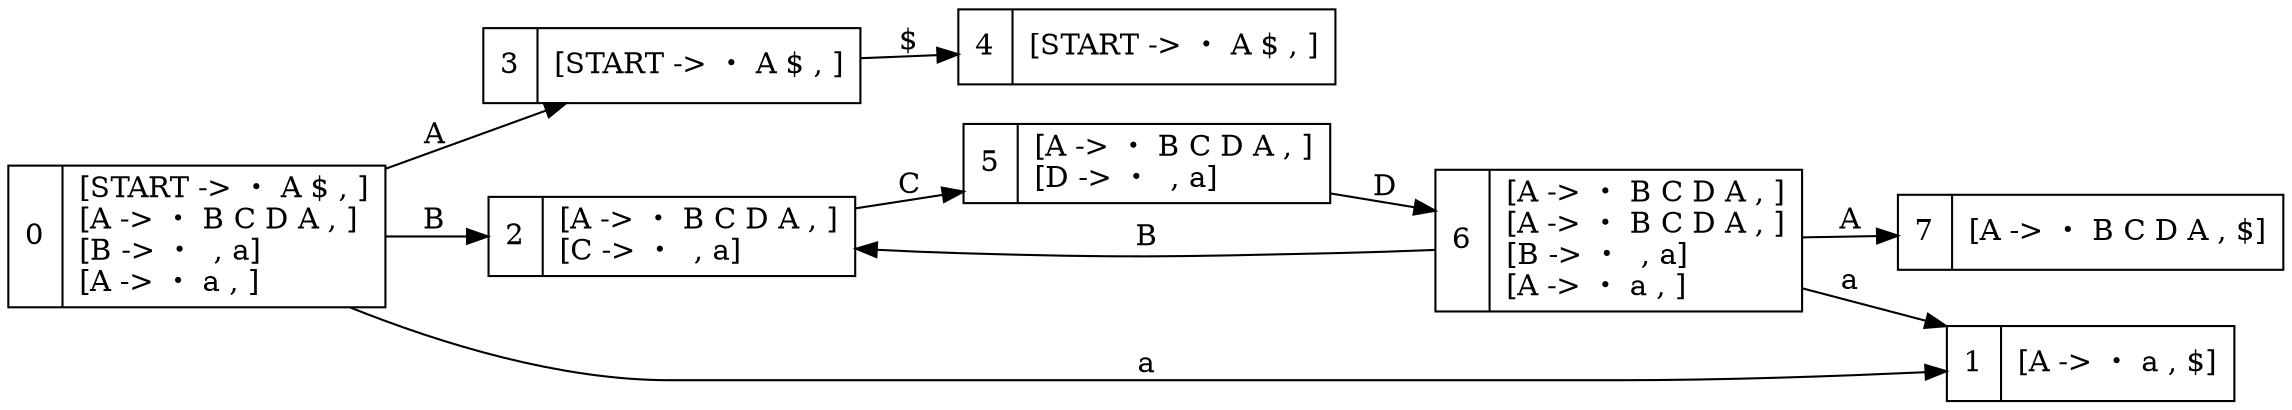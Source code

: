 digraph lalr1_g10 {
  graph [rankdir = LR];
  0 [shape=record, label="{0|{[START\ -\>\ ・\ A\ $\ ,\ ]\l[A\ -\>\ ・\ B\ C\ D\ A\ ,\ ]\l[B\ -\>\ ・\ \ ,\ a]\l[A\ -\>\ ・\ a\ ,\ ]\l}}"];
  0 -> 3 [label="A"];
  0 -> 2 [label="B"];
  0 -> 1 [label="a"];
  1 [shape=record, label="{1|{[A\ -\>\ ・\ a\ ,\ $]\l}}"];
  2 [shape=record, label="{2|{[A\ -\>\ ・\ B\ C\ D\ A\ ,\ ]\l[C\ -\>\ ・\ \ ,\ a]\l}}"];
  2 -> 5 [label="C"];
  3 [shape=record, label="{3|{[START\ -\>\ ・\ A\ $\ ,\ ]\l}}"];
  3 -> 4 [label="$"];
  4 [shape=record, label="{4|{[START\ -\>\ ・\ A\ $\ ,\ ]\l}}"];
  5 [shape=record, label="{5|{[A\ -\>\ ・\ B\ C\ D\ A\ ,\ ]\l[D\ -\>\ ・\ \ ,\ a]\l}}"];
  5 -> 6 [label="D"];
  6 [shape=record, label="{6|{[A\ -\>\ ・\ B\ C\ D\ A\ ,\ ]\l[A\ -\>\ ・\ B\ C\ D\ A\ ,\ ]\l[B\ -\>\ ・\ \ ,\ a]\l[A\ -\>\ ・\ a\ ,\ ]\l}}"];
  6 -> 2 [label="B"];
  6 -> 7 [label="A"];
  6 -> 1 [label="a"];
  7 [shape=record, label="{7|{[A\ -\>\ ・\ B\ C\ D\ A\ ,\ $]\l}}"];
}